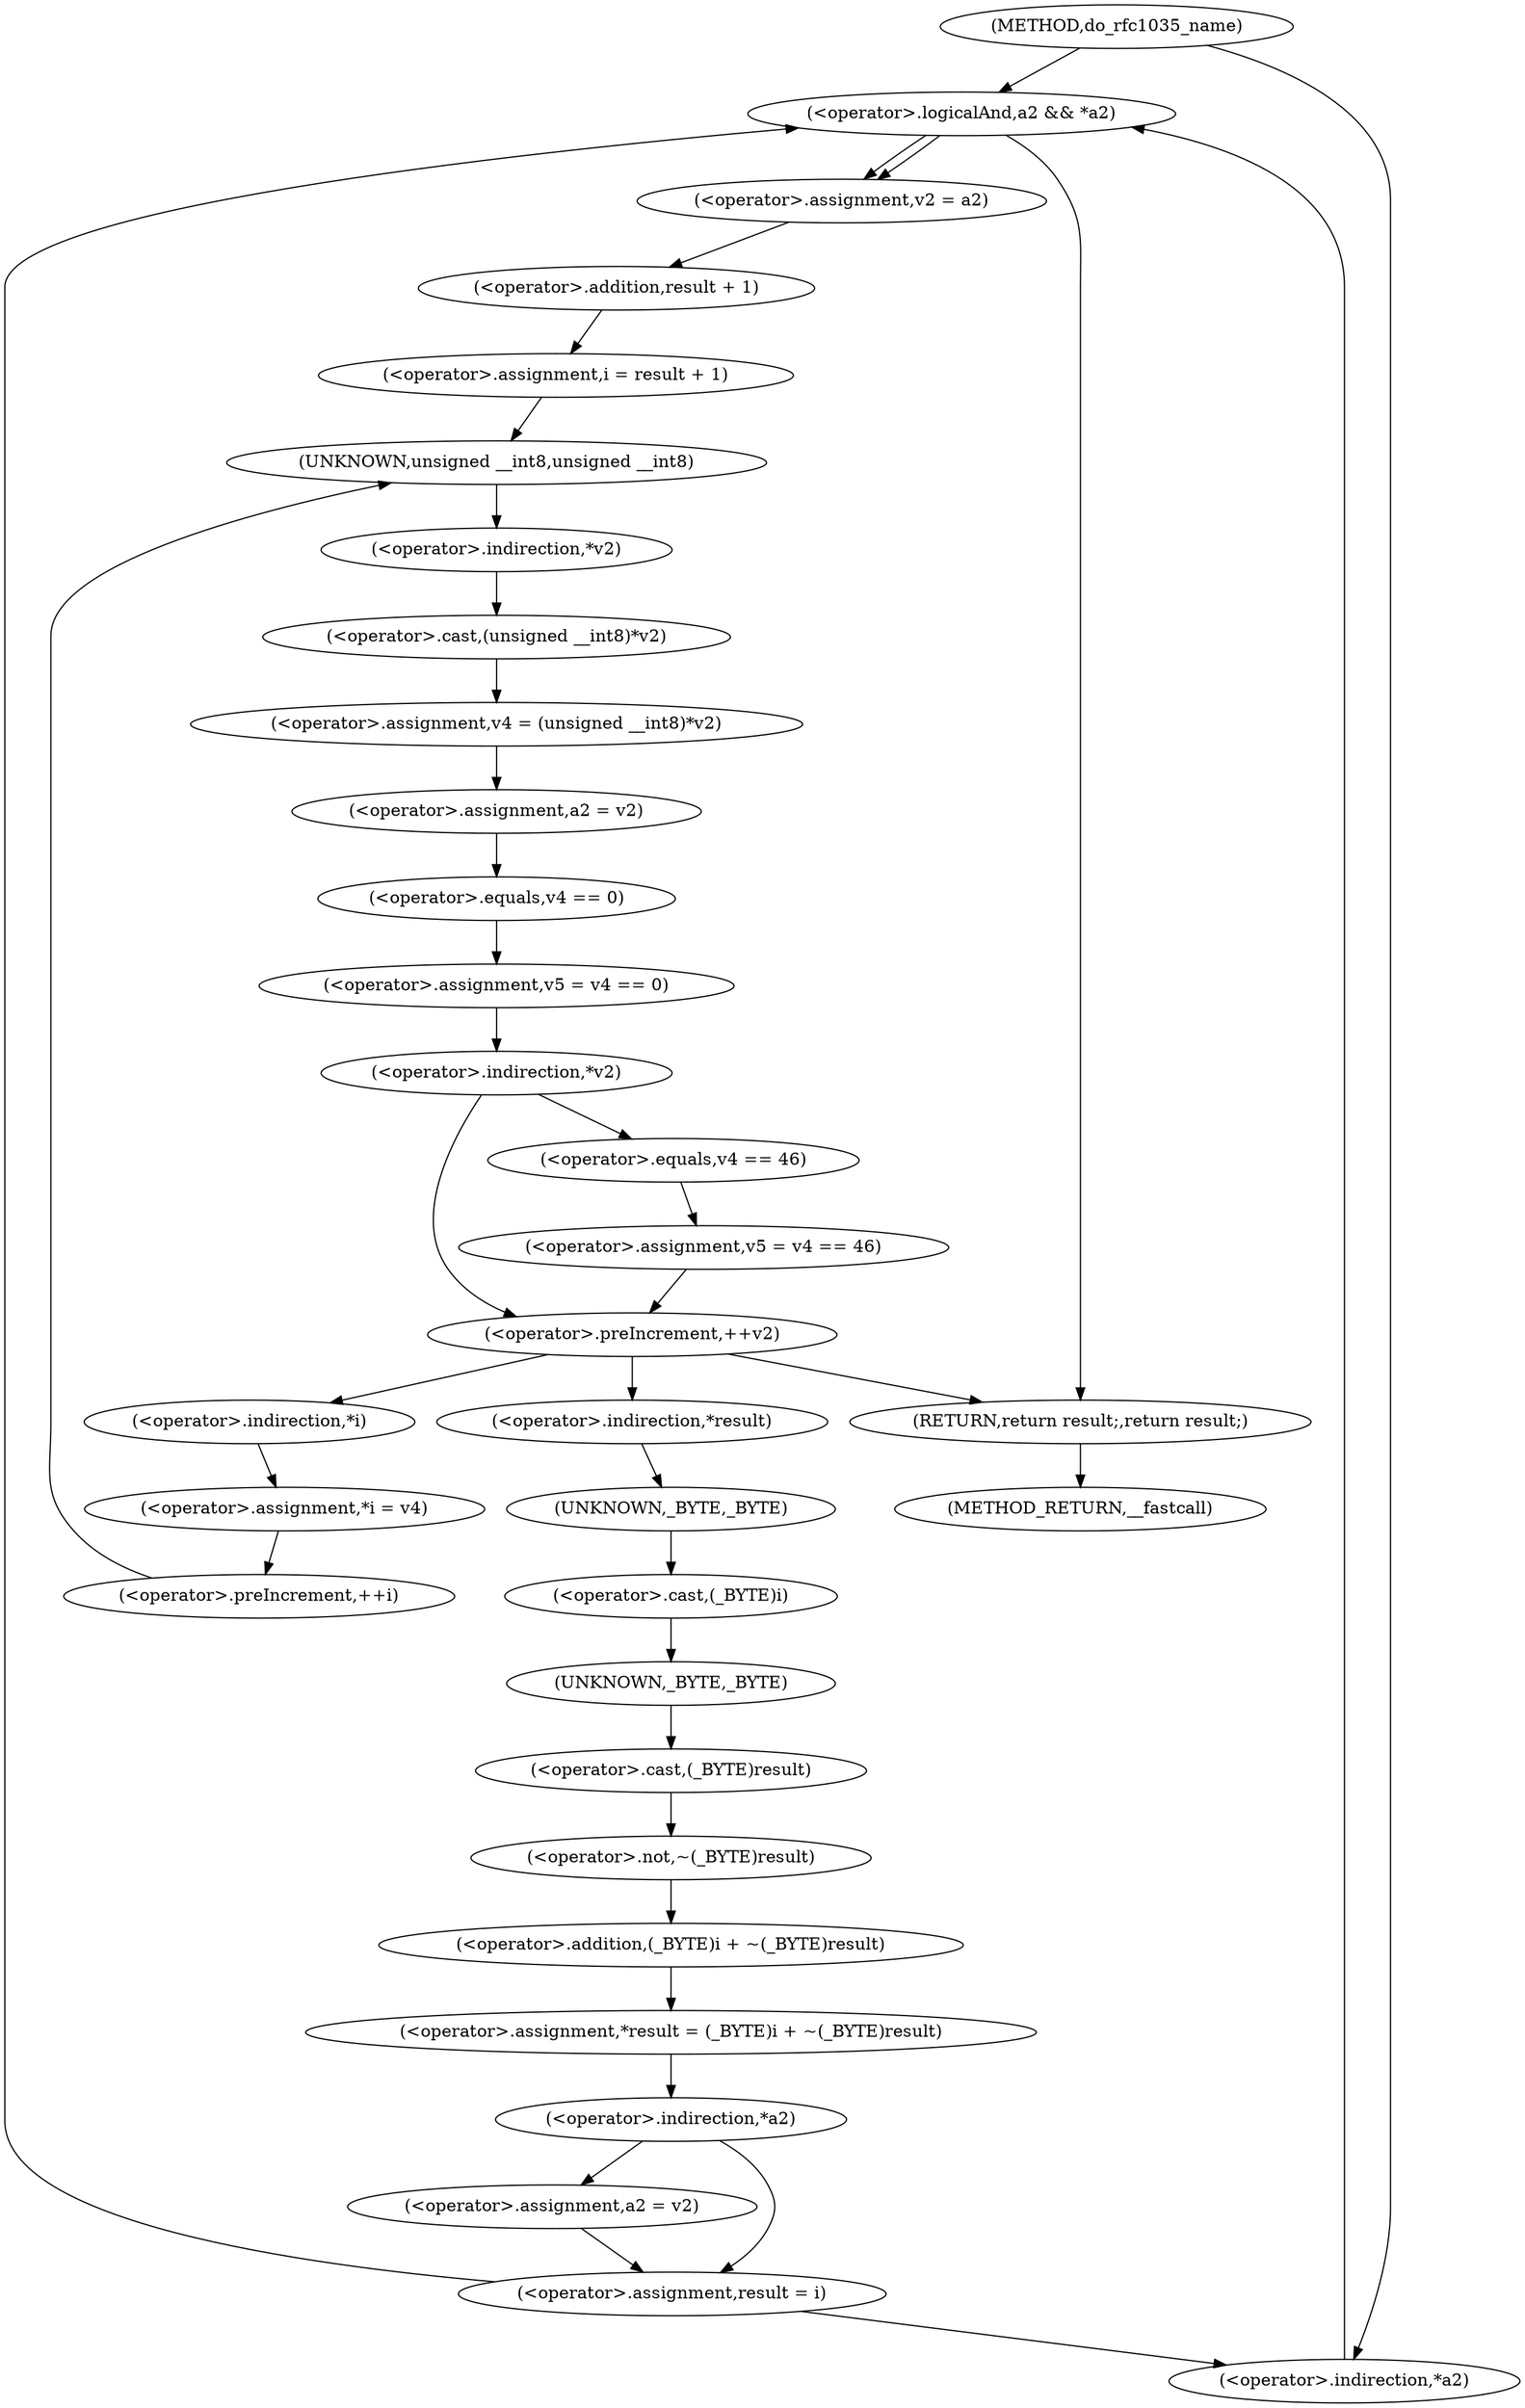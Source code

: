 digraph do_rfc1035_name {  
"1000114" [label = "(<operator>.logicalAnd,a2 && *a2)" ]
"1000116" [label = "(<operator>.indirection,*a2)" ]
"1000118" [label = "(<operator>.assignment,result = i)" ]
"1000122" [label = "(<operator>.assignment,v2 = a2)" ]
"1000126" [label = "(<operator>.assignment,i = result + 1)" ]
"1000128" [label = "(<operator>.addition,result + 1)" ]
"1000131" [label = "(<operator>.preIncrement,++i)" ]
"1000134" [label = "(<operator>.assignment,v4 = (unsigned __int8)*v2)" ]
"1000136" [label = "(<operator>.cast,(unsigned __int8)*v2)" ]
"1000137" [label = "(UNKNOWN,unsigned __int8,unsigned __int8)" ]
"1000138" [label = "(<operator>.indirection,*v2)" ]
"1000140" [label = "(<operator>.assignment,a2 = v2)" ]
"1000143" [label = "(<operator>.assignment,v5 = v4 == 0)" ]
"1000145" [label = "(<operator>.equals,v4 == 0)" ]
"1000149" [label = "(<operator>.indirection,*v2)" ]
"1000151" [label = "(<operator>.assignment,v5 = v4 == 46)" ]
"1000153" [label = "(<operator>.equals,v4 == 46)" ]
"1000156" [label = "(<operator>.preIncrement,++v2)" ]
"1000161" [label = "(<operator>.assignment,*i = v4)" ]
"1000162" [label = "(<operator>.indirection,*i)" ]
"1000165" [label = "(<operator>.assignment,*result = (_BYTE)i + ~(_BYTE)result)" ]
"1000166" [label = "(<operator>.indirection,*result)" ]
"1000168" [label = "(<operator>.addition,(_BYTE)i + ~(_BYTE)result)" ]
"1000169" [label = "(<operator>.cast,(_BYTE)i)" ]
"1000170" [label = "(UNKNOWN,_BYTE,_BYTE)" ]
"1000172" [label = "(<operator>.not,~(_BYTE)result)" ]
"1000173" [label = "(<operator>.cast,(_BYTE)result)" ]
"1000174" [label = "(UNKNOWN,_BYTE,_BYTE)" ]
"1000177" [label = "(<operator>.indirection,*a2)" ]
"1000179" [label = "(<operator>.assignment,a2 = v2)" ]
"1000182" [label = "(RETURN,return result;,return result;)" ]
"1000105" [label = "(METHOD,do_rfc1035_name)" ]
"1000184" [label = "(METHOD_RETURN,__fastcall)" ]
  "1000114" -> "1000122" 
  "1000114" -> "1000122" 
  "1000114" -> "1000182" 
  "1000116" -> "1000114" 
  "1000118" -> "1000114" 
  "1000118" -> "1000116" 
  "1000122" -> "1000128" 
  "1000126" -> "1000137" 
  "1000128" -> "1000126" 
  "1000131" -> "1000137" 
  "1000134" -> "1000140" 
  "1000136" -> "1000134" 
  "1000137" -> "1000138" 
  "1000138" -> "1000136" 
  "1000140" -> "1000145" 
  "1000143" -> "1000149" 
  "1000145" -> "1000143" 
  "1000149" -> "1000153" 
  "1000149" -> "1000156" 
  "1000151" -> "1000156" 
  "1000153" -> "1000151" 
  "1000156" -> "1000166" 
  "1000156" -> "1000182" 
  "1000156" -> "1000162" 
  "1000161" -> "1000131" 
  "1000162" -> "1000161" 
  "1000165" -> "1000177" 
  "1000166" -> "1000170" 
  "1000168" -> "1000165" 
  "1000169" -> "1000174" 
  "1000170" -> "1000169" 
  "1000172" -> "1000168" 
  "1000173" -> "1000172" 
  "1000174" -> "1000173" 
  "1000177" -> "1000179" 
  "1000177" -> "1000118" 
  "1000179" -> "1000118" 
  "1000182" -> "1000184" 
  "1000105" -> "1000114" 
  "1000105" -> "1000116" 
}
